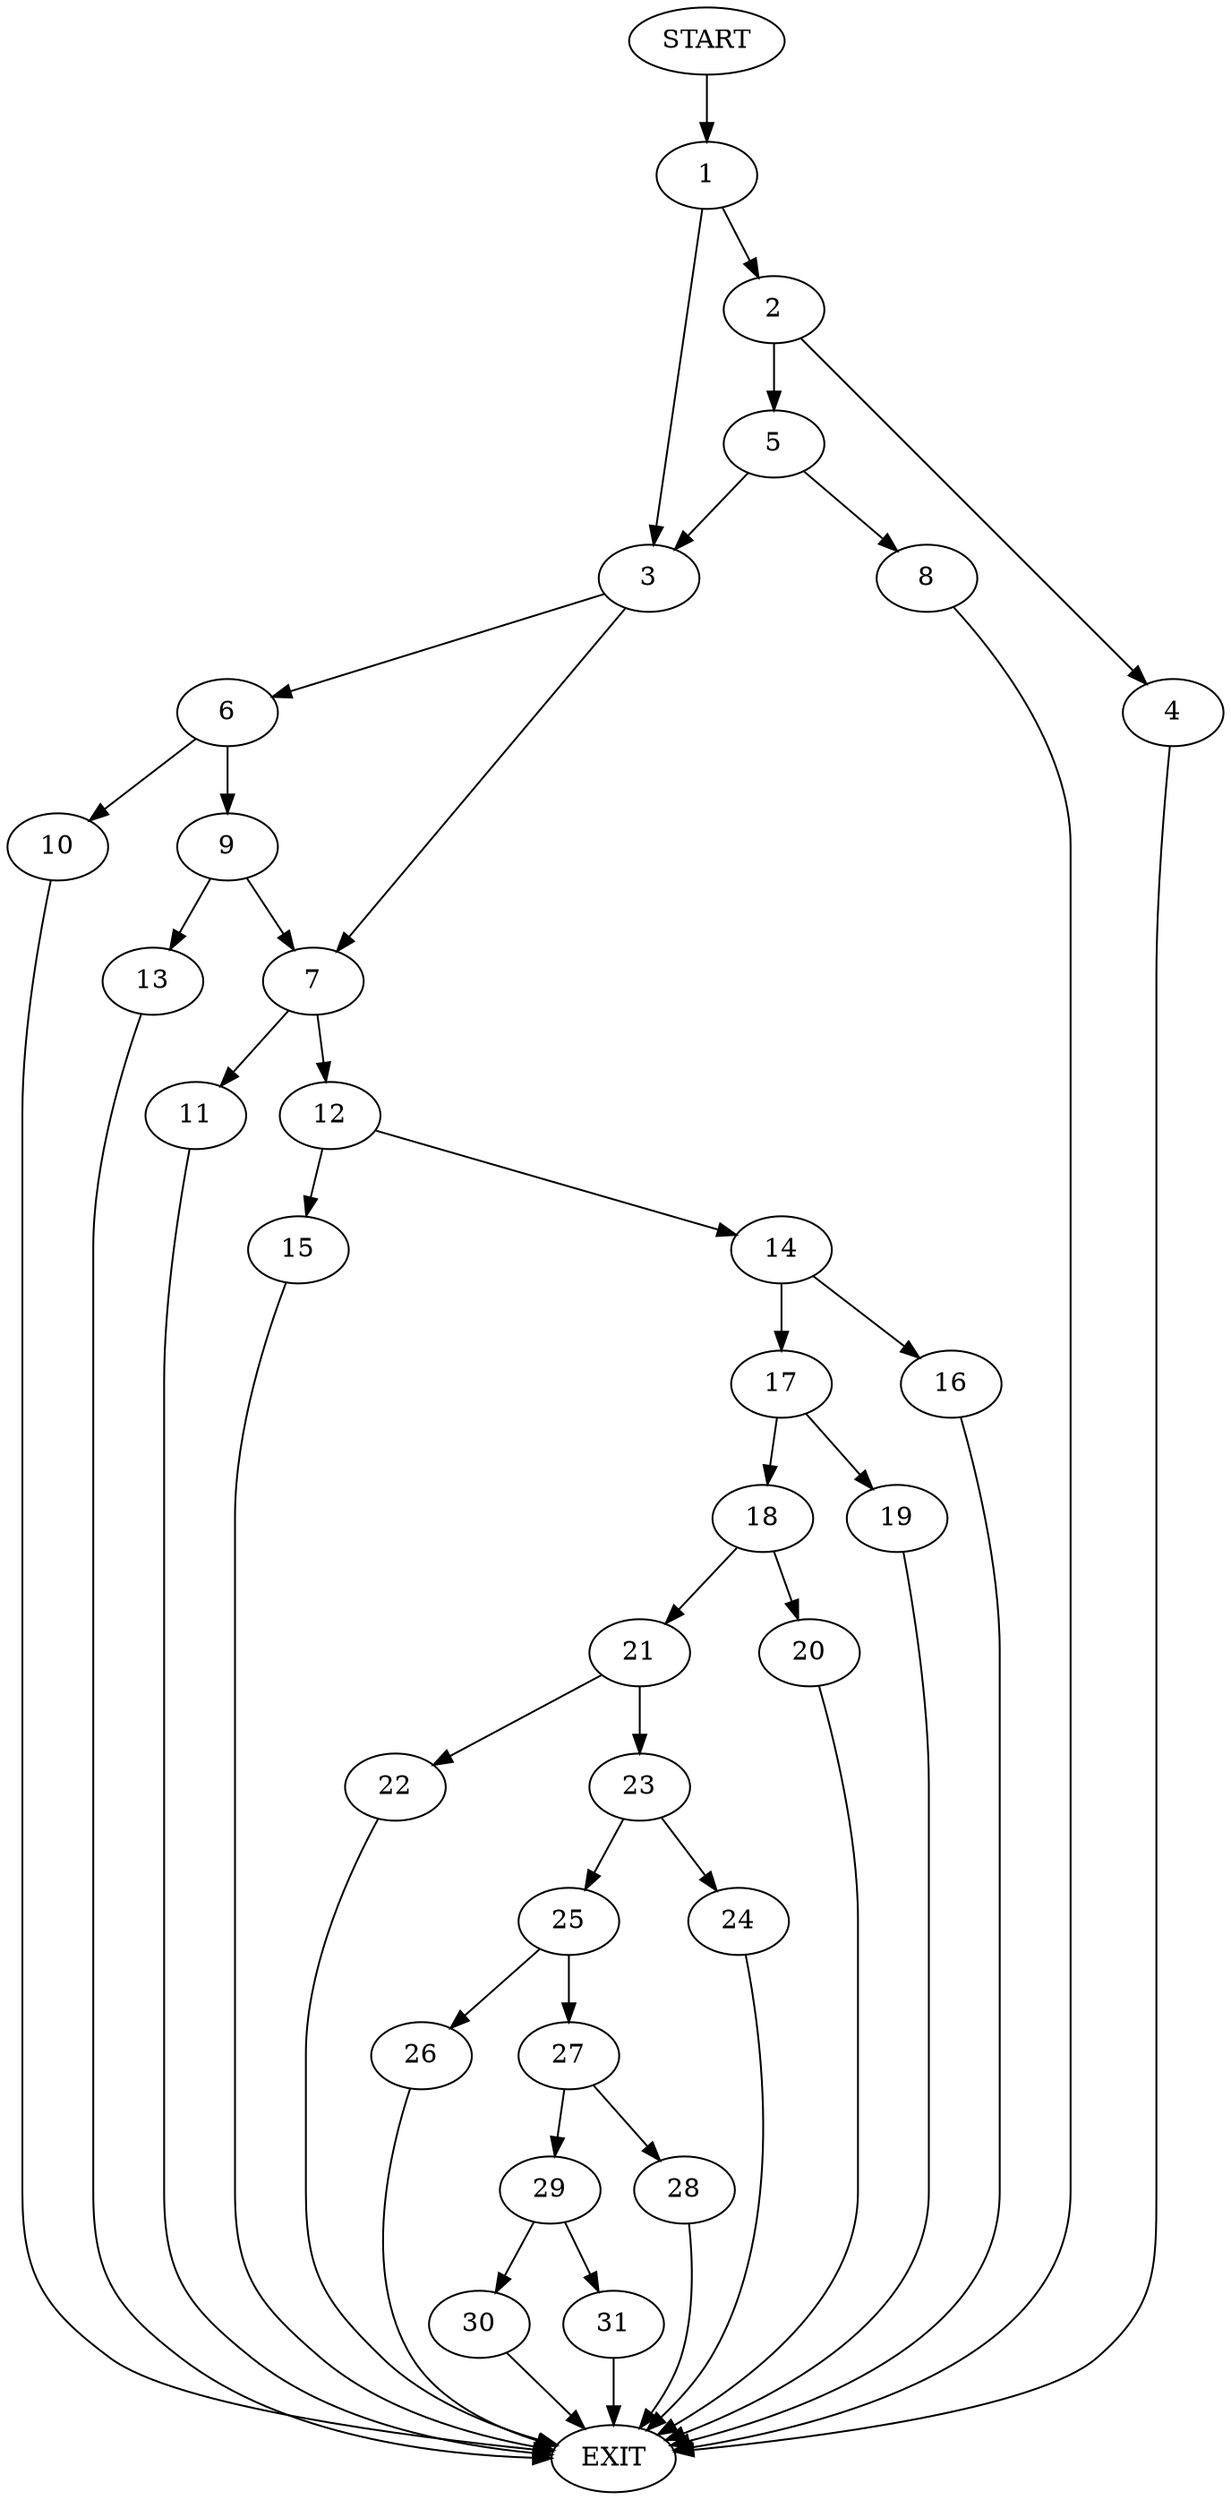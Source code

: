 digraph {
0 [label="START"]
32 [label="EXIT"]
0 -> 1
1 -> 2
1 -> 3
2 -> 4
2 -> 5
3 -> 6
3 -> 7
4 -> 32
5 -> 3
5 -> 8
8 -> 32
6 -> 9
6 -> 10
7 -> 11
7 -> 12
9 -> 13
9 -> 7
10 -> 32
13 -> 32
11 -> 32
12 -> 14
12 -> 15
15 -> 32
14 -> 16
14 -> 17
17 -> 18
17 -> 19
16 -> 32
19 -> 32
18 -> 20
18 -> 21
21 -> 22
21 -> 23
20 -> 32
22 -> 32
23 -> 24
23 -> 25
25 -> 26
25 -> 27
24 -> 32
27 -> 28
27 -> 29
26 -> 32
28 -> 32
29 -> 30
29 -> 31
30 -> 32
31 -> 32
}
